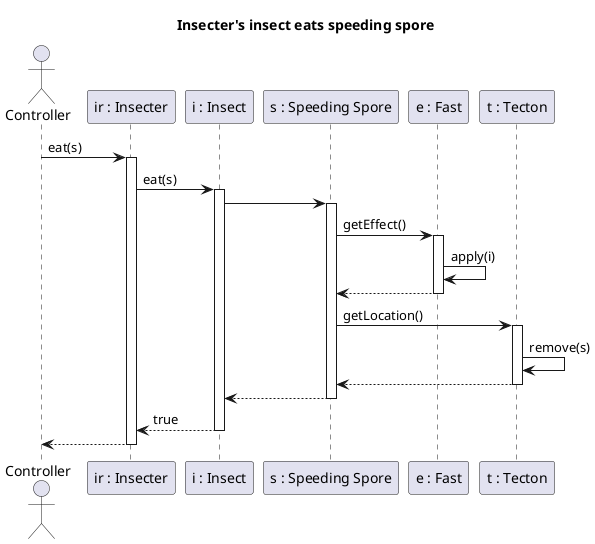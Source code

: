 @startuml  Insecter's insect eats speeding spore
title Insecter's insect eats speeding spore

actor Controller
participant "ir : Insecter" as IR
participant "i : Insect" as I
participant "s : Speeding Spore" as S
participant "e : Fast" as E
participant "t : Tecton" as T

Controller -> IR: eat(s)
activate IR
IR -> I: eat(s)
activate I

I -> S
activate S

S -> E : getEffect()
activate E

E -> E : apply(i)

S <-- E
deactivate E

S -> T : getLocation()
activate T

T -> T : remove(s)

S <--T
deactivate T

I <-- S
deactivate S
IR <-- I : true

deactivate I

Controller <-- IR
deactivate IR
deactivate IR
@enduml